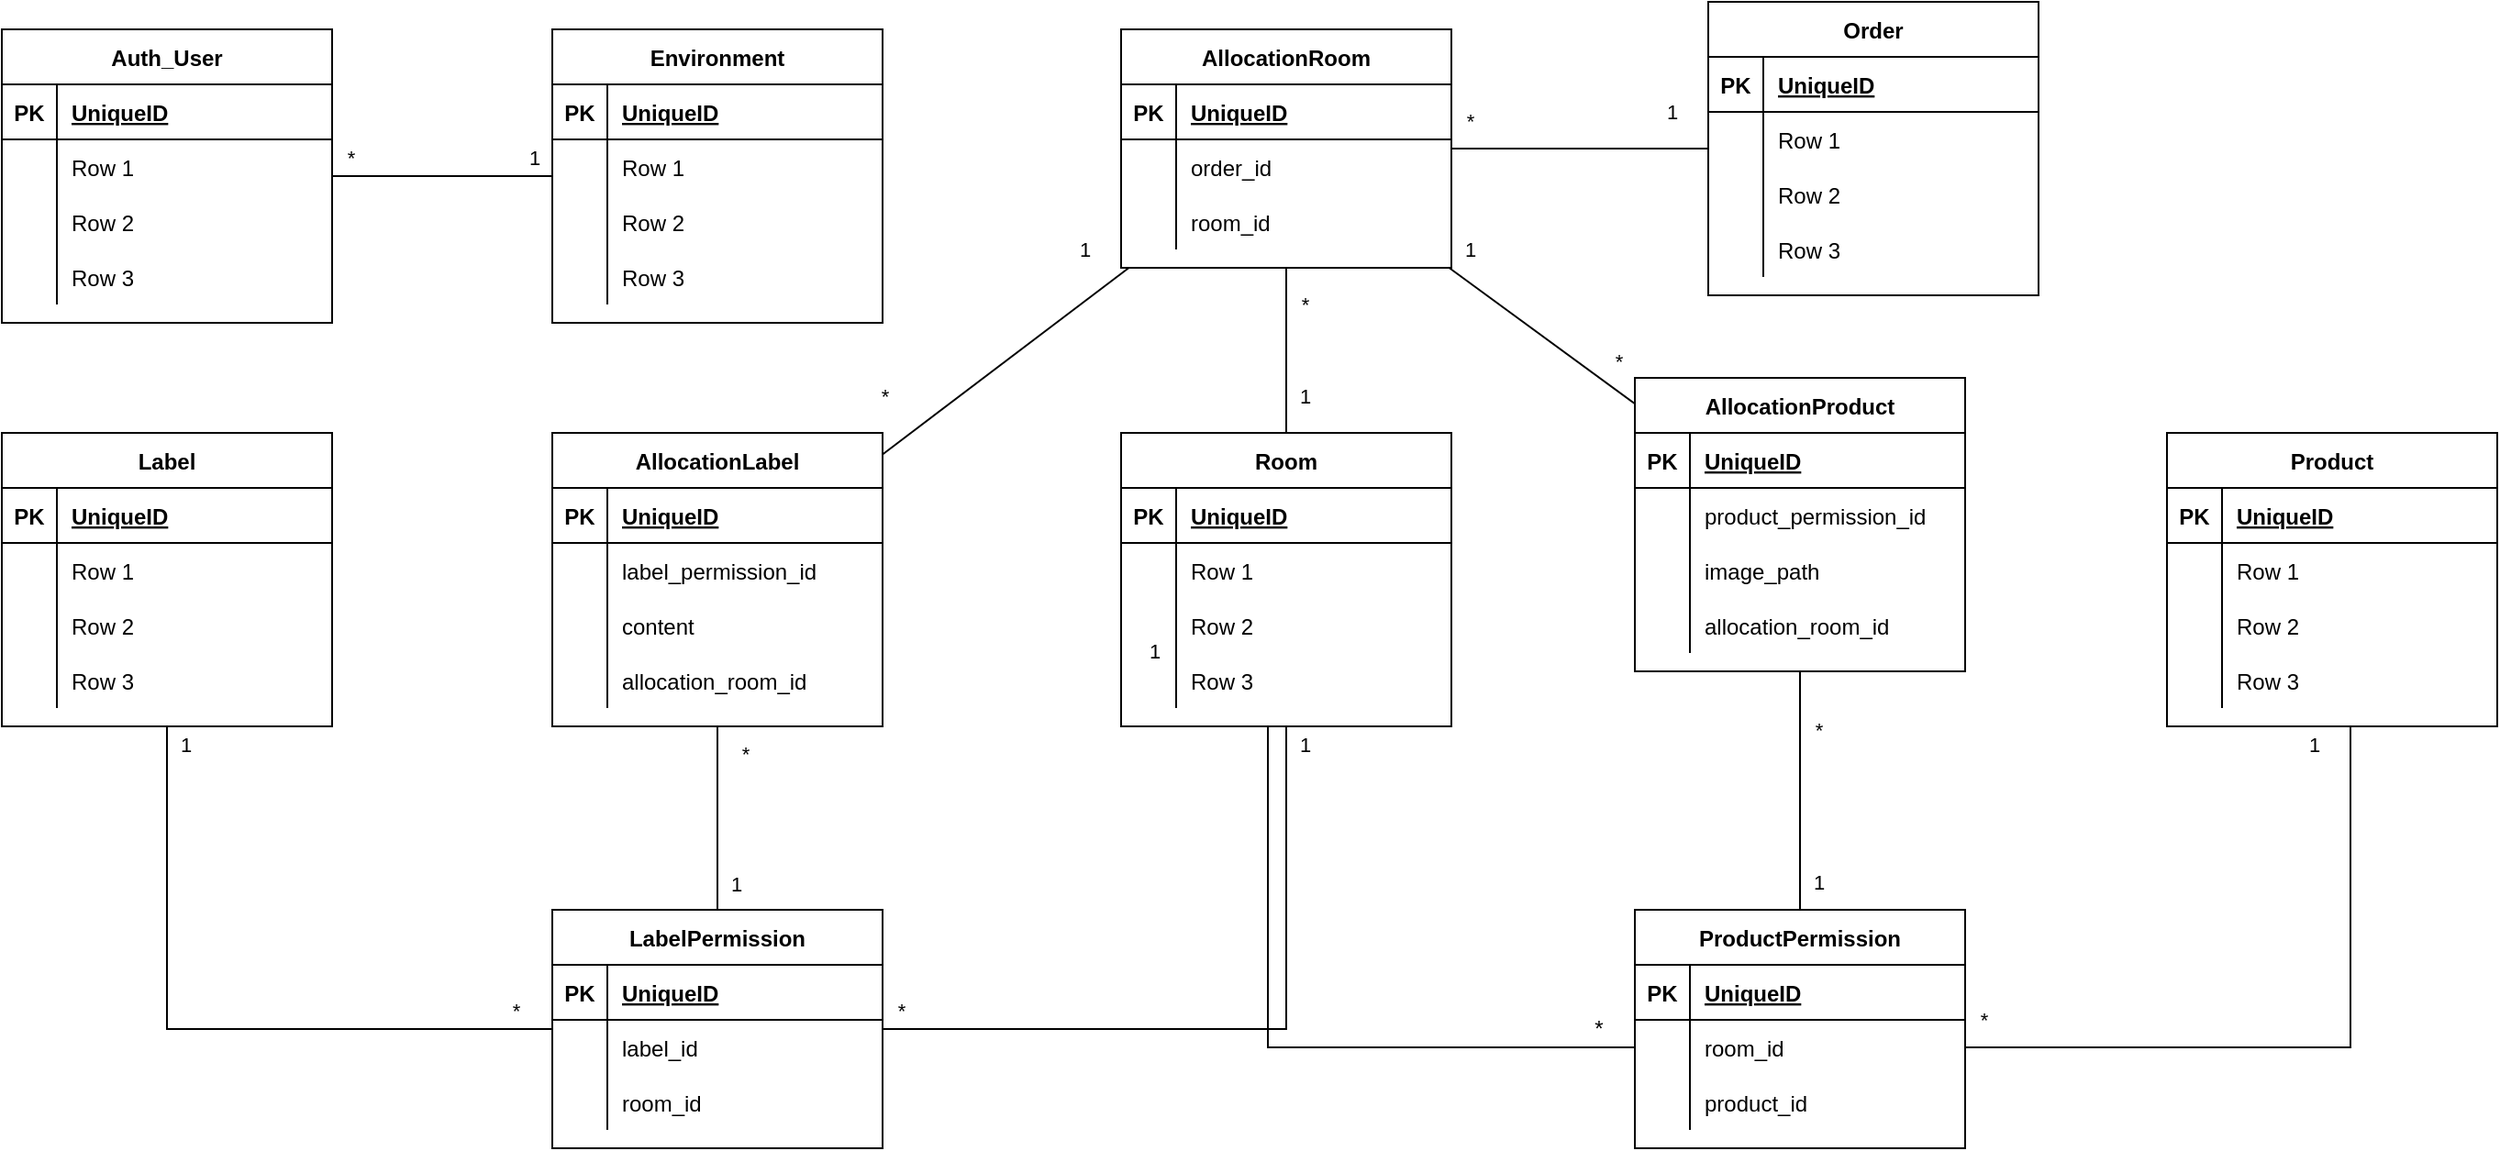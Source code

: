 <mxfile version="13.4.2" type="device"><diagram id="l2RPwy3i22QgoOBXQt3W" name="Page-1"><mxGraphModel dx="1692" dy="483" grid="1" gridSize="10" guides="1" tooltips="1" connect="1" arrows="1" fold="1" page="1" pageScale="1" pageWidth="827" pageHeight="1169" math="0" shadow="0"><root><mxCell id="0"/><mxCell id="1" parent="0"/><mxCell id="YTch0uwVTluTaRwnBVPB-27" value="Room" style="shape=table;startSize=30;container=1;collapsible=1;childLayout=tableLayout;fixedRows=1;rowLines=0;fontStyle=1;align=center;resizeLast=1;" parent="1" vertex="1"><mxGeometry x="60" y="240" width="180" height="160" as="geometry"/></mxCell><mxCell id="YTch0uwVTluTaRwnBVPB-28" value="" style="shape=partialRectangle;collapsible=0;dropTarget=0;pointerEvents=0;fillColor=none;top=0;left=0;bottom=1;right=0;points=[[0,0.5],[1,0.5]];portConstraint=eastwest;" parent="YTch0uwVTluTaRwnBVPB-27" vertex="1"><mxGeometry y="30" width="180" height="30" as="geometry"/></mxCell><mxCell id="YTch0uwVTluTaRwnBVPB-29" value="PK" style="shape=partialRectangle;connectable=0;fillColor=none;top=0;left=0;bottom=0;right=0;fontStyle=1;overflow=hidden;" parent="YTch0uwVTluTaRwnBVPB-28" vertex="1"><mxGeometry width="30" height="30" as="geometry"/></mxCell><mxCell id="YTch0uwVTluTaRwnBVPB-30" value="UniqueID" style="shape=partialRectangle;connectable=0;fillColor=none;top=0;left=0;bottom=0;right=0;align=left;spacingLeft=6;fontStyle=5;overflow=hidden;" parent="YTch0uwVTluTaRwnBVPB-28" vertex="1"><mxGeometry x="30" width="150" height="30" as="geometry"/></mxCell><mxCell id="YTch0uwVTluTaRwnBVPB-31" value="" style="shape=partialRectangle;collapsible=0;dropTarget=0;pointerEvents=0;fillColor=none;top=0;left=0;bottom=0;right=0;points=[[0,0.5],[1,0.5]];portConstraint=eastwest;" parent="YTch0uwVTluTaRwnBVPB-27" vertex="1"><mxGeometry y="60" width="180" height="30" as="geometry"/></mxCell><mxCell id="YTch0uwVTluTaRwnBVPB-32" value="" style="shape=partialRectangle;connectable=0;fillColor=none;top=0;left=0;bottom=0;right=0;editable=1;overflow=hidden;" parent="YTch0uwVTluTaRwnBVPB-31" vertex="1"><mxGeometry width="30" height="30" as="geometry"/></mxCell><mxCell id="YTch0uwVTluTaRwnBVPB-33" value="Row 1" style="shape=partialRectangle;connectable=0;fillColor=none;top=0;left=0;bottom=0;right=0;align=left;spacingLeft=6;overflow=hidden;" parent="YTch0uwVTluTaRwnBVPB-31" vertex="1"><mxGeometry x="30" width="150" height="30" as="geometry"/></mxCell><mxCell id="YTch0uwVTluTaRwnBVPB-34" value="" style="shape=partialRectangle;collapsible=0;dropTarget=0;pointerEvents=0;fillColor=none;top=0;left=0;bottom=0;right=0;points=[[0,0.5],[1,0.5]];portConstraint=eastwest;" parent="YTch0uwVTluTaRwnBVPB-27" vertex="1"><mxGeometry y="90" width="180" height="30" as="geometry"/></mxCell><mxCell id="YTch0uwVTluTaRwnBVPB-35" value="" style="shape=partialRectangle;connectable=0;fillColor=none;top=0;left=0;bottom=0;right=0;editable=1;overflow=hidden;" parent="YTch0uwVTluTaRwnBVPB-34" vertex="1"><mxGeometry width="30" height="30" as="geometry"/></mxCell><mxCell id="YTch0uwVTluTaRwnBVPB-36" value="Row 2" style="shape=partialRectangle;connectable=0;fillColor=none;top=0;left=0;bottom=0;right=0;align=left;spacingLeft=6;overflow=hidden;" parent="YTch0uwVTluTaRwnBVPB-34" vertex="1"><mxGeometry x="30" width="150" height="30" as="geometry"/></mxCell><mxCell id="YTch0uwVTluTaRwnBVPB-37" value="" style="shape=partialRectangle;collapsible=0;dropTarget=0;pointerEvents=0;fillColor=none;top=0;left=0;bottom=0;right=0;points=[[0,0.5],[1,0.5]];portConstraint=eastwest;" parent="YTch0uwVTluTaRwnBVPB-27" vertex="1"><mxGeometry y="120" width="180" height="30" as="geometry"/></mxCell><mxCell id="YTch0uwVTluTaRwnBVPB-38" value="" style="shape=partialRectangle;connectable=0;fillColor=none;top=0;left=0;bottom=0;right=0;editable=1;overflow=hidden;" parent="YTch0uwVTluTaRwnBVPB-37" vertex="1"><mxGeometry width="30" height="30" as="geometry"/></mxCell><mxCell id="YTch0uwVTluTaRwnBVPB-39" value="Row 3" style="shape=partialRectangle;connectable=0;fillColor=none;top=0;left=0;bottom=0;right=0;align=left;spacingLeft=6;overflow=hidden;" parent="YTch0uwVTluTaRwnBVPB-37" vertex="1"><mxGeometry x="30" width="150" height="30" as="geometry"/></mxCell><mxCell id="YTch0uwVTluTaRwnBVPB-14" value="Product" style="shape=table;startSize=30;container=1;collapsible=1;childLayout=tableLayout;fixedRows=1;rowLines=0;fontStyle=1;align=center;resizeLast=1;" parent="1" vertex="1"><mxGeometry x="630" y="240" width="180" height="160" as="geometry"/></mxCell><mxCell id="YTch0uwVTluTaRwnBVPB-15" value="" style="shape=partialRectangle;collapsible=0;dropTarget=0;pointerEvents=0;fillColor=none;top=0;left=0;bottom=1;right=0;points=[[0,0.5],[1,0.5]];portConstraint=eastwest;" parent="YTch0uwVTluTaRwnBVPB-14" vertex="1"><mxGeometry y="30" width="180" height="30" as="geometry"/></mxCell><mxCell id="YTch0uwVTluTaRwnBVPB-16" value="PK" style="shape=partialRectangle;connectable=0;fillColor=none;top=0;left=0;bottom=0;right=0;fontStyle=1;overflow=hidden;" parent="YTch0uwVTluTaRwnBVPB-15" vertex="1"><mxGeometry width="30" height="30" as="geometry"/></mxCell><mxCell id="YTch0uwVTluTaRwnBVPB-17" value="UniqueID" style="shape=partialRectangle;connectable=0;fillColor=none;top=0;left=0;bottom=0;right=0;align=left;spacingLeft=6;fontStyle=5;overflow=hidden;" parent="YTch0uwVTluTaRwnBVPB-15" vertex="1"><mxGeometry x="30" width="150" height="30" as="geometry"/></mxCell><mxCell id="YTch0uwVTluTaRwnBVPB-18" value="" style="shape=partialRectangle;collapsible=0;dropTarget=0;pointerEvents=0;fillColor=none;top=0;left=0;bottom=0;right=0;points=[[0,0.5],[1,0.5]];portConstraint=eastwest;" parent="YTch0uwVTluTaRwnBVPB-14" vertex="1"><mxGeometry y="60" width="180" height="30" as="geometry"/></mxCell><mxCell id="YTch0uwVTluTaRwnBVPB-19" value="" style="shape=partialRectangle;connectable=0;fillColor=none;top=0;left=0;bottom=0;right=0;editable=1;overflow=hidden;" parent="YTch0uwVTluTaRwnBVPB-18" vertex="1"><mxGeometry width="30" height="30" as="geometry"/></mxCell><mxCell id="YTch0uwVTluTaRwnBVPB-20" value="Row 1" style="shape=partialRectangle;connectable=0;fillColor=none;top=0;left=0;bottom=0;right=0;align=left;spacingLeft=6;overflow=hidden;" parent="YTch0uwVTluTaRwnBVPB-18" vertex="1"><mxGeometry x="30" width="150" height="30" as="geometry"/></mxCell><mxCell id="YTch0uwVTluTaRwnBVPB-21" value="" style="shape=partialRectangle;collapsible=0;dropTarget=0;pointerEvents=0;fillColor=none;top=0;left=0;bottom=0;right=0;points=[[0,0.5],[1,0.5]];portConstraint=eastwest;" parent="YTch0uwVTluTaRwnBVPB-14" vertex="1"><mxGeometry y="90" width="180" height="30" as="geometry"/></mxCell><mxCell id="YTch0uwVTluTaRwnBVPB-22" value="" style="shape=partialRectangle;connectable=0;fillColor=none;top=0;left=0;bottom=0;right=0;editable=1;overflow=hidden;" parent="YTch0uwVTluTaRwnBVPB-21" vertex="1"><mxGeometry width="30" height="30" as="geometry"/></mxCell><mxCell id="YTch0uwVTluTaRwnBVPB-23" value="Row 2" style="shape=partialRectangle;connectable=0;fillColor=none;top=0;left=0;bottom=0;right=0;align=left;spacingLeft=6;overflow=hidden;" parent="YTch0uwVTluTaRwnBVPB-21" vertex="1"><mxGeometry x="30" width="150" height="30" as="geometry"/></mxCell><mxCell id="YTch0uwVTluTaRwnBVPB-24" value="" style="shape=partialRectangle;collapsible=0;dropTarget=0;pointerEvents=0;fillColor=none;top=0;left=0;bottom=0;right=0;points=[[0,0.5],[1,0.5]];portConstraint=eastwest;" parent="YTch0uwVTluTaRwnBVPB-14" vertex="1"><mxGeometry y="120" width="180" height="30" as="geometry"/></mxCell><mxCell id="YTch0uwVTluTaRwnBVPB-25" value="" style="shape=partialRectangle;connectable=0;fillColor=none;top=0;left=0;bottom=0;right=0;editable=1;overflow=hidden;" parent="YTch0uwVTluTaRwnBVPB-24" vertex="1"><mxGeometry width="30" height="30" as="geometry"/></mxCell><mxCell id="YTch0uwVTluTaRwnBVPB-26" value="Row 3" style="shape=partialRectangle;connectable=0;fillColor=none;top=0;left=0;bottom=0;right=0;align=left;spacingLeft=6;overflow=hidden;" parent="YTch0uwVTluTaRwnBVPB-24" vertex="1"><mxGeometry x="30" width="150" height="30" as="geometry"/></mxCell><mxCell id="YTch0uwVTluTaRwnBVPB-89" value="" style="endArrow=none;html=1;rounded=0;exitX=0.5;exitY=1;exitDx=0;exitDy=0;entryX=0.5;entryY=0;entryDx=0;entryDy=0;" parent="1" source="YTch0uwVTluTaRwnBVPB-40" target="YTch0uwVTluTaRwnBVPB-67" edge="1"><mxGeometry relative="1" as="geometry"><mxPoint x="590" y="490" as="sourcePoint"/><mxPoint x="750" y="490" as="targetPoint"/></mxGeometry></mxCell><mxCell id="YTch0uwVTluTaRwnBVPB-91" value="*" style="edgeLabel;html=1;align=center;verticalAlign=middle;resizable=0;points=[];" parent="YTch0uwVTluTaRwnBVPB-89" vertex="1" connectable="0"><mxGeometry x="-0.261" y="-1" relative="1" as="geometry"><mxPoint x="11" y="-16" as="offset"/></mxGeometry></mxCell><mxCell id="qWP5gPvLWZleZdLfVp_S-31" value="1" style="edgeLabel;html=1;align=center;verticalAlign=middle;resizable=0;points=[];" parent="YTch0uwVTluTaRwnBVPB-89" vertex="1" connectable="0"><mxGeometry x="0.388" y="5" relative="1" as="geometry"><mxPoint x="5" y="25" as="offset"/></mxGeometry></mxCell><mxCell id="YTch0uwVTluTaRwnBVPB-67" value="ProductPermission" style="shape=table;startSize=30;container=1;collapsible=1;childLayout=tableLayout;fixedRows=1;rowLines=0;fontStyle=1;align=center;resizeLast=1;" parent="1" vertex="1"><mxGeometry x="340" y="500" width="180" height="130" as="geometry"/></mxCell><mxCell id="YTch0uwVTluTaRwnBVPB-68" value="" style="shape=partialRectangle;collapsible=0;dropTarget=0;pointerEvents=0;fillColor=none;top=0;left=0;bottom=1;right=0;points=[[0,0.5],[1,0.5]];portConstraint=eastwest;" parent="YTch0uwVTluTaRwnBVPB-67" vertex="1"><mxGeometry y="30" width="180" height="30" as="geometry"/></mxCell><mxCell id="YTch0uwVTluTaRwnBVPB-69" value="PK" style="shape=partialRectangle;connectable=0;fillColor=none;top=0;left=0;bottom=0;right=0;fontStyle=1;overflow=hidden;" parent="YTch0uwVTluTaRwnBVPB-68" vertex="1"><mxGeometry width="30" height="30" as="geometry"/></mxCell><mxCell id="YTch0uwVTluTaRwnBVPB-70" value="UniqueID" style="shape=partialRectangle;connectable=0;fillColor=none;top=0;left=0;bottom=0;right=0;align=left;spacingLeft=6;fontStyle=5;overflow=hidden;" parent="YTch0uwVTluTaRwnBVPB-68" vertex="1"><mxGeometry x="30" width="150" height="30" as="geometry"/></mxCell><mxCell id="YTch0uwVTluTaRwnBVPB-71" value="" style="shape=partialRectangle;collapsible=0;dropTarget=0;pointerEvents=0;fillColor=none;top=0;left=0;bottom=0;right=0;points=[[0,0.5],[1,0.5]];portConstraint=eastwest;" parent="YTch0uwVTluTaRwnBVPB-67" vertex="1"><mxGeometry y="60" width="180" height="30" as="geometry"/></mxCell><mxCell id="YTch0uwVTluTaRwnBVPB-72" value="" style="shape=partialRectangle;connectable=0;fillColor=none;top=0;left=0;bottom=0;right=0;editable=1;overflow=hidden;" parent="YTch0uwVTluTaRwnBVPB-71" vertex="1"><mxGeometry width="30" height="30" as="geometry"/></mxCell><mxCell id="YTch0uwVTluTaRwnBVPB-73" value="room_id" style="shape=partialRectangle;connectable=0;fillColor=none;top=0;left=0;bottom=0;right=0;align=left;spacingLeft=6;overflow=hidden;" parent="YTch0uwVTluTaRwnBVPB-71" vertex="1"><mxGeometry x="30" width="150" height="30" as="geometry"/></mxCell><mxCell id="YTch0uwVTluTaRwnBVPB-83" value="" style="shape=partialRectangle;collapsible=0;dropTarget=0;pointerEvents=0;fillColor=none;top=0;left=0;bottom=0;right=0;points=[[0,0.5],[1,0.5]];portConstraint=eastwest;" parent="YTch0uwVTluTaRwnBVPB-67" vertex="1"><mxGeometry y="90" width="180" height="30" as="geometry"/></mxCell><mxCell id="YTch0uwVTluTaRwnBVPB-84" value="" style="shape=partialRectangle;connectable=0;fillColor=none;top=0;left=0;bottom=0;right=0;editable=1;overflow=hidden;" parent="YTch0uwVTluTaRwnBVPB-83" vertex="1"><mxGeometry width="30" height="30" as="geometry"/></mxCell><mxCell id="YTch0uwVTluTaRwnBVPB-85" value="product_id" style="shape=partialRectangle;connectable=0;fillColor=none;top=0;left=0;bottom=0;right=0;align=left;spacingLeft=6;overflow=hidden;" parent="YTch0uwVTluTaRwnBVPB-83" vertex="1"><mxGeometry x="30" width="150" height="30" as="geometry"/></mxCell><mxCell id="YTch0uwVTluTaRwnBVPB-92" value="" style="endArrow=none;html=1;rounded=0;entryX=0;entryY=0.5;entryDx=0;entryDy=0;" parent="1" target="YTch0uwVTluTaRwnBVPB-71" edge="1"><mxGeometry relative="1" as="geometry"><mxPoint x="140" y="400" as="sourcePoint"/><mxPoint x="250" y="530" as="targetPoint"/><Array as="points"><mxPoint x="140" y="575"/></Array></mxGeometry></mxCell><mxCell id="YTch0uwVTluTaRwnBVPB-93" value="1" style="edgeLabel;html=1;align=center;verticalAlign=middle;resizable=0;points=[];" parent="YTch0uwVTluTaRwnBVPB-92" vertex="1" connectable="0"><mxGeometry x="-0.067" y="52" relative="1" as="geometry"><mxPoint x="-62" y="-164.29" as="offset"/></mxGeometry></mxCell><mxCell id="YTch0uwVTluTaRwnBVPB-94" value="*" style="text;html=1;align=center;verticalAlign=middle;resizable=0;points=[];autosize=1;" parent="1" vertex="1"><mxGeometry x="310" y="555" width="20" height="20" as="geometry"/></mxCell><mxCell id="YTch0uwVTluTaRwnBVPB-95" value="" style="endArrow=none;html=1;rounded=0;exitX=1;exitY=0.5;exitDx=0;exitDy=0;" parent="1" source="YTch0uwVTluTaRwnBVPB-71" edge="1"><mxGeometry relative="1" as="geometry"><mxPoint x="630" y="570" as="sourcePoint"/><mxPoint x="730" y="400" as="targetPoint"/><Array as="points"><mxPoint x="730" y="575"/></Array></mxGeometry></mxCell><mxCell id="YTch0uwVTluTaRwnBVPB-96" value="*" style="edgeLabel;html=1;align=center;verticalAlign=middle;resizable=0;points=[];" parent="YTch0uwVTluTaRwnBVPB-95" vertex="1" connectable="0"><mxGeometry x="-0.529" y="1" relative="1" as="geometry"><mxPoint x="-81" y="-14" as="offset"/></mxGeometry></mxCell><mxCell id="YTch0uwVTluTaRwnBVPB-97" value="1" style="edgeLabel;html=1;align=center;verticalAlign=middle;resizable=0;points=[];" parent="YTch0uwVTluTaRwnBVPB-95" vertex="1" connectable="0"><mxGeometry x="-0.81" y="2" relative="1" as="geometry"><mxPoint x="153" y="-163" as="offset"/></mxGeometry></mxCell><mxCell id="nvmMeD_KsQkDvU_aQxoj-27" value="LabelPermission" style="shape=table;startSize=30;container=1;collapsible=1;childLayout=tableLayout;fixedRows=1;rowLines=0;fontStyle=1;align=center;resizeLast=1;" parent="1" vertex="1"><mxGeometry x="-250" y="500" width="180" height="130" as="geometry"/></mxCell><mxCell id="nvmMeD_KsQkDvU_aQxoj-28" value="" style="shape=partialRectangle;collapsible=0;dropTarget=0;pointerEvents=0;fillColor=none;top=0;left=0;bottom=1;right=0;points=[[0,0.5],[1,0.5]];portConstraint=eastwest;" parent="nvmMeD_KsQkDvU_aQxoj-27" vertex="1"><mxGeometry y="30" width="180" height="30" as="geometry"/></mxCell><mxCell id="nvmMeD_KsQkDvU_aQxoj-29" value="PK" style="shape=partialRectangle;connectable=0;fillColor=none;top=0;left=0;bottom=0;right=0;fontStyle=1;overflow=hidden;" parent="nvmMeD_KsQkDvU_aQxoj-28" vertex="1"><mxGeometry width="30" height="30" as="geometry"/></mxCell><mxCell id="nvmMeD_KsQkDvU_aQxoj-30" value="UniqueID" style="shape=partialRectangle;connectable=0;fillColor=none;top=0;left=0;bottom=0;right=0;align=left;spacingLeft=6;fontStyle=5;overflow=hidden;" parent="nvmMeD_KsQkDvU_aQxoj-28" vertex="1"><mxGeometry x="30" width="150" height="30" as="geometry"/></mxCell><mxCell id="nvmMeD_KsQkDvU_aQxoj-31" value="" style="shape=partialRectangle;collapsible=0;dropTarget=0;pointerEvents=0;fillColor=none;top=0;left=0;bottom=0;right=0;points=[[0,0.5],[1,0.5]];portConstraint=eastwest;" parent="nvmMeD_KsQkDvU_aQxoj-27" vertex="1"><mxGeometry y="60" width="180" height="30" as="geometry"/></mxCell><mxCell id="nvmMeD_KsQkDvU_aQxoj-32" value="" style="shape=partialRectangle;connectable=0;fillColor=none;top=0;left=0;bottom=0;right=0;editable=1;overflow=hidden;" parent="nvmMeD_KsQkDvU_aQxoj-31" vertex="1"><mxGeometry width="30" height="30" as="geometry"/></mxCell><mxCell id="nvmMeD_KsQkDvU_aQxoj-33" value="label_id" style="shape=partialRectangle;connectable=0;fillColor=none;top=0;left=0;bottom=0;right=0;align=left;spacingLeft=6;overflow=hidden;" parent="nvmMeD_KsQkDvU_aQxoj-31" vertex="1"><mxGeometry x="30" width="150" height="30" as="geometry"/></mxCell><mxCell id="nvmMeD_KsQkDvU_aQxoj-34" value="" style="shape=partialRectangle;collapsible=0;dropTarget=0;pointerEvents=0;fillColor=none;top=0;left=0;bottom=0;right=0;points=[[0,0.5],[1,0.5]];portConstraint=eastwest;" parent="nvmMeD_KsQkDvU_aQxoj-27" vertex="1"><mxGeometry y="90" width="180" height="30" as="geometry"/></mxCell><mxCell id="nvmMeD_KsQkDvU_aQxoj-35" value="" style="shape=partialRectangle;connectable=0;fillColor=none;top=0;left=0;bottom=0;right=0;editable=1;overflow=hidden;" parent="nvmMeD_KsQkDvU_aQxoj-34" vertex="1"><mxGeometry width="30" height="30" as="geometry"/></mxCell><mxCell id="nvmMeD_KsQkDvU_aQxoj-36" value="room_id" style="shape=partialRectangle;connectable=0;fillColor=none;top=0;left=0;bottom=0;right=0;align=left;spacingLeft=6;overflow=hidden;" parent="nvmMeD_KsQkDvU_aQxoj-34" vertex="1"><mxGeometry x="30" width="150" height="30" as="geometry"/></mxCell><mxCell id="nvmMeD_KsQkDvU_aQxoj-46" value="" style="endArrow=none;html=1;rounded=0;" parent="1" source="nvmMeD_KsQkDvU_aQxoj-14" target="nvmMeD_KsQkDvU_aQxoj-27" edge="1"><mxGeometry relative="1" as="geometry"><mxPoint x="-150" y="430" as="sourcePoint"/><mxPoint x="10" y="430" as="targetPoint"/></mxGeometry></mxCell><mxCell id="nvmMeD_KsQkDvU_aQxoj-47" value="*" style="edgeLabel;html=1;align=center;verticalAlign=middle;resizable=0;points=[];" parent="nvmMeD_KsQkDvU_aQxoj-46" vertex="1" connectable="0"><mxGeometry x="-0.204" y="3" relative="1" as="geometry"><mxPoint x="12" y="-25" as="offset"/></mxGeometry></mxCell><mxCell id="nvmMeD_KsQkDvU_aQxoj-48" value="1" style="edgeLabel;html=1;align=center;verticalAlign=middle;resizable=0;points=[];" parent="nvmMeD_KsQkDvU_aQxoj-46" vertex="1" connectable="0"><mxGeometry x="0.716" y="1" relative="1" as="geometry"><mxPoint x="9" as="offset"/></mxGeometry></mxCell><mxCell id="nvmMeD_KsQkDvU_aQxoj-1" value="Label" style="shape=table;startSize=30;container=1;collapsible=1;childLayout=tableLayout;fixedRows=1;rowLines=0;fontStyle=1;align=center;resizeLast=1;" parent="1" vertex="1"><mxGeometry x="-550" y="240" width="180" height="160" as="geometry"/></mxCell><mxCell id="nvmMeD_KsQkDvU_aQxoj-2" value="" style="shape=partialRectangle;collapsible=0;dropTarget=0;pointerEvents=0;fillColor=none;top=0;left=0;bottom=1;right=0;points=[[0,0.5],[1,0.5]];portConstraint=eastwest;" parent="nvmMeD_KsQkDvU_aQxoj-1" vertex="1"><mxGeometry y="30" width="180" height="30" as="geometry"/></mxCell><mxCell id="nvmMeD_KsQkDvU_aQxoj-3" value="PK" style="shape=partialRectangle;connectable=0;fillColor=none;top=0;left=0;bottom=0;right=0;fontStyle=1;overflow=hidden;" parent="nvmMeD_KsQkDvU_aQxoj-2" vertex="1"><mxGeometry width="30" height="30" as="geometry"/></mxCell><mxCell id="nvmMeD_KsQkDvU_aQxoj-4" value="UniqueID" style="shape=partialRectangle;connectable=0;fillColor=none;top=0;left=0;bottom=0;right=0;align=left;spacingLeft=6;fontStyle=5;overflow=hidden;" parent="nvmMeD_KsQkDvU_aQxoj-2" vertex="1"><mxGeometry x="30" width="150" height="30" as="geometry"/></mxCell><mxCell id="nvmMeD_KsQkDvU_aQxoj-5" value="" style="shape=partialRectangle;collapsible=0;dropTarget=0;pointerEvents=0;fillColor=none;top=0;left=0;bottom=0;right=0;points=[[0,0.5],[1,0.5]];portConstraint=eastwest;" parent="nvmMeD_KsQkDvU_aQxoj-1" vertex="1"><mxGeometry y="60" width="180" height="30" as="geometry"/></mxCell><mxCell id="nvmMeD_KsQkDvU_aQxoj-6" value="" style="shape=partialRectangle;connectable=0;fillColor=none;top=0;left=0;bottom=0;right=0;editable=1;overflow=hidden;" parent="nvmMeD_KsQkDvU_aQxoj-5" vertex="1"><mxGeometry width="30" height="30" as="geometry"/></mxCell><mxCell id="nvmMeD_KsQkDvU_aQxoj-7" value="Row 1" style="shape=partialRectangle;connectable=0;fillColor=none;top=0;left=0;bottom=0;right=0;align=left;spacingLeft=6;overflow=hidden;" parent="nvmMeD_KsQkDvU_aQxoj-5" vertex="1"><mxGeometry x="30" width="150" height="30" as="geometry"/></mxCell><mxCell id="nvmMeD_KsQkDvU_aQxoj-8" value="" style="shape=partialRectangle;collapsible=0;dropTarget=0;pointerEvents=0;fillColor=none;top=0;left=0;bottom=0;right=0;points=[[0,0.5],[1,0.5]];portConstraint=eastwest;" parent="nvmMeD_KsQkDvU_aQxoj-1" vertex="1"><mxGeometry y="90" width="180" height="30" as="geometry"/></mxCell><mxCell id="nvmMeD_KsQkDvU_aQxoj-9" value="" style="shape=partialRectangle;connectable=0;fillColor=none;top=0;left=0;bottom=0;right=0;editable=1;overflow=hidden;" parent="nvmMeD_KsQkDvU_aQxoj-8" vertex="1"><mxGeometry width="30" height="30" as="geometry"/></mxCell><mxCell id="nvmMeD_KsQkDvU_aQxoj-10" value="Row 2" style="shape=partialRectangle;connectable=0;fillColor=none;top=0;left=0;bottom=0;right=0;align=left;spacingLeft=6;overflow=hidden;" parent="nvmMeD_KsQkDvU_aQxoj-8" vertex="1"><mxGeometry x="30" width="150" height="30" as="geometry"/></mxCell><mxCell id="nvmMeD_KsQkDvU_aQxoj-49" value="" style="shape=partialRectangle;collapsible=0;dropTarget=0;pointerEvents=0;fillColor=none;top=0;left=0;bottom=0;right=0;points=[[0,0.5],[1,0.5]];portConstraint=eastwest;" parent="nvmMeD_KsQkDvU_aQxoj-1" vertex="1"><mxGeometry y="120" width="180" height="30" as="geometry"/></mxCell><mxCell id="nvmMeD_KsQkDvU_aQxoj-50" value="" style="shape=partialRectangle;connectable=0;fillColor=none;top=0;left=0;bottom=0;right=0;editable=1;overflow=hidden;" parent="nvmMeD_KsQkDvU_aQxoj-49" vertex="1"><mxGeometry width="30" height="30" as="geometry"/></mxCell><mxCell id="nvmMeD_KsQkDvU_aQxoj-51" value="Row 3" style="shape=partialRectangle;connectable=0;fillColor=none;top=0;left=0;bottom=0;right=0;align=left;spacingLeft=6;overflow=hidden;" parent="nvmMeD_KsQkDvU_aQxoj-49" vertex="1"><mxGeometry x="30" width="150" height="30" as="geometry"/></mxCell><mxCell id="nvmMeD_KsQkDvU_aQxoj-53" value="" style="endArrow=none;html=1;rounded=0;" parent="1" source="nvmMeD_KsQkDvU_aQxoj-1" target="nvmMeD_KsQkDvU_aQxoj-27" edge="1"><mxGeometry relative="1" as="geometry"><mxPoint x="-360" y="700" as="sourcePoint"/><mxPoint x="-200" y="700" as="targetPoint"/><Array as="points"><mxPoint x="-460" y="565"/></Array></mxGeometry></mxCell><mxCell id="qWP5gPvLWZleZdLfVp_S-3" value="*" style="edgeLabel;html=1;align=center;verticalAlign=middle;resizable=0;points=[];" parent="nvmMeD_KsQkDvU_aQxoj-53" vertex="1" connectable="0"><mxGeometry x="0.647" relative="1" as="geometry"><mxPoint x="46" y="-10" as="offset"/></mxGeometry></mxCell><mxCell id="qWP5gPvLWZleZdLfVp_S-4" value="1" style="edgeLabel;html=1;align=center;verticalAlign=middle;resizable=0;points=[];" parent="nvmMeD_KsQkDvU_aQxoj-53" vertex="1" connectable="0"><mxGeometry x="0.594" relative="1" as="geometry"><mxPoint x="-124" y="-155" as="offset"/></mxGeometry></mxCell><mxCell id="nvmMeD_KsQkDvU_aQxoj-55" value="" style="endArrow=none;html=1;rounded=0;" parent="1" source="YTch0uwVTluTaRwnBVPB-27" target="nvmMeD_KsQkDvU_aQxoj-27" edge="1"><mxGeometry relative="1" as="geometry"><mxPoint x="30" y="570" as="sourcePoint"/><mxPoint x="190" y="570" as="targetPoint"/><Array as="points"><mxPoint x="150" y="565"/></Array></mxGeometry></mxCell><mxCell id="qWP5gPvLWZleZdLfVp_S-1" value="*" style="edgeLabel;html=1;align=center;verticalAlign=middle;resizable=0;points=[];" parent="nvmMeD_KsQkDvU_aQxoj-55" vertex="1" connectable="0"><mxGeometry x="0.762" y="-2" relative="1" as="geometry"><mxPoint x="-36" y="-8" as="offset"/></mxGeometry></mxCell><mxCell id="qWP5gPvLWZleZdLfVp_S-2" value="1" style="edgeLabel;html=1;align=center;verticalAlign=middle;resizable=0;points=[];" parent="nvmMeD_KsQkDvU_aQxoj-55" vertex="1" connectable="0"><mxGeometry x="0.352" relative="1" as="geometry"><mxPoint x="105" y="-155" as="offset"/></mxGeometry></mxCell><mxCell id="qWP5gPvLWZleZdLfVp_S-11" value="AllocationRoom" style="shape=table;startSize=30;container=1;collapsible=1;childLayout=tableLayout;fixedRows=1;rowLines=0;fontStyle=1;align=center;resizeLast=1;" parent="1" vertex="1"><mxGeometry x="60" y="20" width="180" height="130" as="geometry"/></mxCell><mxCell id="qWP5gPvLWZleZdLfVp_S-12" value="" style="shape=partialRectangle;collapsible=0;dropTarget=0;pointerEvents=0;fillColor=none;top=0;left=0;bottom=1;right=0;points=[[0,0.5],[1,0.5]];portConstraint=eastwest;" parent="qWP5gPvLWZleZdLfVp_S-11" vertex="1"><mxGeometry y="30" width="180" height="30" as="geometry"/></mxCell><mxCell id="qWP5gPvLWZleZdLfVp_S-13" value="PK" style="shape=partialRectangle;connectable=0;fillColor=none;top=0;left=0;bottom=0;right=0;fontStyle=1;overflow=hidden;" parent="qWP5gPvLWZleZdLfVp_S-12" vertex="1"><mxGeometry width="30" height="30" as="geometry"/></mxCell><mxCell id="qWP5gPvLWZleZdLfVp_S-14" value="UniqueID" style="shape=partialRectangle;connectable=0;fillColor=none;top=0;left=0;bottom=0;right=0;align=left;spacingLeft=6;fontStyle=5;overflow=hidden;" parent="qWP5gPvLWZleZdLfVp_S-12" vertex="1"><mxGeometry x="30" width="150" height="30" as="geometry"/></mxCell><mxCell id="qWP5gPvLWZleZdLfVp_S-15" value="" style="shape=partialRectangle;collapsible=0;dropTarget=0;pointerEvents=0;fillColor=none;top=0;left=0;bottom=0;right=0;points=[[0,0.5],[1,0.5]];portConstraint=eastwest;" parent="qWP5gPvLWZleZdLfVp_S-11" vertex="1"><mxGeometry y="60" width="180" height="30" as="geometry"/></mxCell><mxCell id="qWP5gPvLWZleZdLfVp_S-16" value="" style="shape=partialRectangle;connectable=0;fillColor=none;top=0;left=0;bottom=0;right=0;editable=1;overflow=hidden;" parent="qWP5gPvLWZleZdLfVp_S-15" vertex="1"><mxGeometry width="30" height="30" as="geometry"/></mxCell><mxCell id="qWP5gPvLWZleZdLfVp_S-17" value="order_id" style="shape=partialRectangle;connectable=0;fillColor=none;top=0;left=0;bottom=0;right=0;align=left;spacingLeft=6;overflow=hidden;" parent="qWP5gPvLWZleZdLfVp_S-15" vertex="1"><mxGeometry x="30" width="150" height="30" as="geometry"/></mxCell><mxCell id="qWP5gPvLWZleZdLfVp_S-18" value="" style="shape=partialRectangle;collapsible=0;dropTarget=0;pointerEvents=0;fillColor=none;top=0;left=0;bottom=0;right=0;points=[[0,0.5],[1,0.5]];portConstraint=eastwest;" parent="qWP5gPvLWZleZdLfVp_S-11" vertex="1"><mxGeometry y="90" width="180" height="30" as="geometry"/></mxCell><mxCell id="qWP5gPvLWZleZdLfVp_S-19" value="" style="shape=partialRectangle;connectable=0;fillColor=none;top=0;left=0;bottom=0;right=0;editable=1;overflow=hidden;" parent="qWP5gPvLWZleZdLfVp_S-18" vertex="1"><mxGeometry width="30" height="30" as="geometry"/></mxCell><mxCell id="qWP5gPvLWZleZdLfVp_S-20" value="room_id" style="shape=partialRectangle;connectable=0;fillColor=none;top=0;left=0;bottom=0;right=0;align=left;spacingLeft=6;overflow=hidden;" parent="qWP5gPvLWZleZdLfVp_S-18" vertex="1"><mxGeometry x="30" width="150" height="30" as="geometry"/></mxCell><mxCell id="qWP5gPvLWZleZdLfVp_S-24" value="" style="endArrow=none;html=1;rounded=0;" parent="1" source="qWP5gPvLWZleZdLfVp_S-11" target="YTch0uwVTluTaRwnBVPB-1" edge="1"><mxGeometry relative="1" as="geometry"><mxPoint x="240" y="220" as="sourcePoint"/><mxPoint x="400" y="220" as="targetPoint"/></mxGeometry></mxCell><mxCell id="qWP5gPvLWZleZdLfVp_S-26" value="1" style="edgeLabel;html=1;align=center;verticalAlign=middle;resizable=0;points=[];" parent="qWP5gPvLWZleZdLfVp_S-24" vertex="1" connectable="0"><mxGeometry x="-0.249" y="4" relative="1" as="geometry"><mxPoint x="67" y="-16" as="offset"/></mxGeometry></mxCell><mxCell id="qWP5gPvLWZleZdLfVp_S-27" value="*" style="edgeLabel;html=1;align=center;verticalAlign=middle;resizable=0;points=[];" parent="qWP5gPvLWZleZdLfVp_S-24" vertex="1" connectable="0"><mxGeometry x="0.237" y="-4" relative="1" as="geometry"><mxPoint x="-77" y="-19" as="offset"/></mxGeometry></mxCell><mxCell id="qWP5gPvLWZleZdLfVp_S-25" value="" style="endArrow=none;html=1;rounded=0;" parent="1" source="qWP5gPvLWZleZdLfVp_S-11" target="YTch0uwVTluTaRwnBVPB-27" edge="1"><mxGeometry relative="1" as="geometry"><mxPoint x="230" y="450" as="sourcePoint"/><mxPoint x="390" y="450" as="targetPoint"/></mxGeometry></mxCell><mxCell id="qWP5gPvLWZleZdLfVp_S-28" value="1" style="edgeLabel;html=1;align=center;verticalAlign=middle;resizable=0;points=[];" parent="qWP5gPvLWZleZdLfVp_S-25" vertex="1" connectable="0"><mxGeometry x="0.502" y="-1" relative="1" as="geometry"><mxPoint x="11" y="2" as="offset"/></mxGeometry></mxCell><mxCell id="qWP5gPvLWZleZdLfVp_S-29" value="*" style="edgeLabel;html=1;align=center;verticalAlign=middle;resizable=0;points=[];" parent="qWP5gPvLWZleZdLfVp_S-25" vertex="1" connectable="0"><mxGeometry x="-0.387" relative="1" as="geometry"><mxPoint x="10" y="-8" as="offset"/></mxGeometry></mxCell><mxCell id="YTch0uwVTluTaRwnBVPB-1" value="Order" style="shape=table;startSize=30;container=1;collapsible=1;childLayout=tableLayout;fixedRows=1;rowLines=0;fontStyle=1;align=center;resizeLast=1;" parent="1" vertex="1"><mxGeometry x="380" y="5" width="180" height="160" as="geometry"/></mxCell><mxCell id="YTch0uwVTluTaRwnBVPB-2" value="" style="shape=partialRectangle;collapsible=0;dropTarget=0;pointerEvents=0;fillColor=none;top=0;left=0;bottom=1;right=0;points=[[0,0.5],[1,0.5]];portConstraint=eastwest;" parent="YTch0uwVTluTaRwnBVPB-1" vertex="1"><mxGeometry y="30" width="180" height="30" as="geometry"/></mxCell><mxCell id="YTch0uwVTluTaRwnBVPB-3" value="PK" style="shape=partialRectangle;connectable=0;fillColor=none;top=0;left=0;bottom=0;right=0;fontStyle=1;overflow=hidden;" parent="YTch0uwVTluTaRwnBVPB-2" vertex="1"><mxGeometry width="30" height="30" as="geometry"/></mxCell><mxCell id="YTch0uwVTluTaRwnBVPB-4" value="UniqueID" style="shape=partialRectangle;connectable=0;fillColor=none;top=0;left=0;bottom=0;right=0;align=left;spacingLeft=6;fontStyle=5;overflow=hidden;" parent="YTch0uwVTluTaRwnBVPB-2" vertex="1"><mxGeometry x="30" width="150" height="30" as="geometry"/></mxCell><mxCell id="YTch0uwVTluTaRwnBVPB-5" value="" style="shape=partialRectangle;collapsible=0;dropTarget=0;pointerEvents=0;fillColor=none;top=0;left=0;bottom=0;right=0;points=[[0,0.5],[1,0.5]];portConstraint=eastwest;" parent="YTch0uwVTluTaRwnBVPB-1" vertex="1"><mxGeometry y="60" width="180" height="30" as="geometry"/></mxCell><mxCell id="YTch0uwVTluTaRwnBVPB-6" value="" style="shape=partialRectangle;connectable=0;fillColor=none;top=0;left=0;bottom=0;right=0;editable=1;overflow=hidden;" parent="YTch0uwVTluTaRwnBVPB-5" vertex="1"><mxGeometry width="30" height="30" as="geometry"/></mxCell><mxCell id="YTch0uwVTluTaRwnBVPB-7" value="Row 1" style="shape=partialRectangle;connectable=0;fillColor=none;top=0;left=0;bottom=0;right=0;align=left;spacingLeft=6;overflow=hidden;" parent="YTch0uwVTluTaRwnBVPB-5" vertex="1"><mxGeometry x="30" width="150" height="30" as="geometry"/></mxCell><mxCell id="YTch0uwVTluTaRwnBVPB-8" value="" style="shape=partialRectangle;collapsible=0;dropTarget=0;pointerEvents=0;fillColor=none;top=0;left=0;bottom=0;right=0;points=[[0,0.5],[1,0.5]];portConstraint=eastwest;" parent="YTch0uwVTluTaRwnBVPB-1" vertex="1"><mxGeometry y="90" width="180" height="30" as="geometry"/></mxCell><mxCell id="YTch0uwVTluTaRwnBVPB-9" value="" style="shape=partialRectangle;connectable=0;fillColor=none;top=0;left=0;bottom=0;right=0;editable=1;overflow=hidden;" parent="YTch0uwVTluTaRwnBVPB-8" vertex="1"><mxGeometry width="30" height="30" as="geometry"/></mxCell><mxCell id="YTch0uwVTluTaRwnBVPB-10" value="Row 2" style="shape=partialRectangle;connectable=0;fillColor=none;top=0;left=0;bottom=0;right=0;align=left;spacingLeft=6;overflow=hidden;" parent="YTch0uwVTluTaRwnBVPB-8" vertex="1"><mxGeometry x="30" width="150" height="30" as="geometry"/></mxCell><mxCell id="YTch0uwVTluTaRwnBVPB-11" value="" style="shape=partialRectangle;collapsible=0;dropTarget=0;pointerEvents=0;fillColor=none;top=0;left=0;bottom=0;right=0;points=[[0,0.5],[1,0.5]];portConstraint=eastwest;" parent="YTch0uwVTluTaRwnBVPB-1" vertex="1"><mxGeometry y="120" width="180" height="30" as="geometry"/></mxCell><mxCell id="YTch0uwVTluTaRwnBVPB-12" value="" style="shape=partialRectangle;connectable=0;fillColor=none;top=0;left=0;bottom=0;right=0;editable=1;overflow=hidden;" parent="YTch0uwVTluTaRwnBVPB-11" vertex="1"><mxGeometry width="30" height="30" as="geometry"/></mxCell><mxCell id="YTch0uwVTluTaRwnBVPB-13" value="Row 3" style="shape=partialRectangle;connectable=0;fillColor=none;top=0;left=0;bottom=0;right=0;align=left;spacingLeft=6;overflow=hidden;" parent="YTch0uwVTluTaRwnBVPB-11" vertex="1"><mxGeometry x="30" width="150" height="30" as="geometry"/></mxCell><mxCell id="YTch0uwVTluTaRwnBVPB-40" value="AllocationProduct" style="shape=table;startSize=30;container=1;collapsible=1;childLayout=tableLayout;fixedRows=1;rowLines=0;fontStyle=1;align=center;resizeLast=1;" parent="1" vertex="1"><mxGeometry x="340" y="210" width="180" height="160" as="geometry"/></mxCell><mxCell id="YTch0uwVTluTaRwnBVPB-41" value="" style="shape=partialRectangle;collapsible=0;dropTarget=0;pointerEvents=0;fillColor=none;top=0;left=0;bottom=1;right=0;points=[[0,0.5],[1,0.5]];portConstraint=eastwest;" parent="YTch0uwVTluTaRwnBVPB-40" vertex="1"><mxGeometry y="30" width="180" height="30" as="geometry"/></mxCell><mxCell id="YTch0uwVTluTaRwnBVPB-42" value="PK" style="shape=partialRectangle;connectable=0;fillColor=none;top=0;left=0;bottom=0;right=0;fontStyle=1;overflow=hidden;" parent="YTch0uwVTluTaRwnBVPB-41" vertex="1"><mxGeometry width="30" height="30" as="geometry"/></mxCell><mxCell id="YTch0uwVTluTaRwnBVPB-43" value="UniqueID" style="shape=partialRectangle;connectable=0;fillColor=none;top=0;left=0;bottom=0;right=0;align=left;spacingLeft=6;fontStyle=5;overflow=hidden;" parent="YTch0uwVTluTaRwnBVPB-41" vertex="1"><mxGeometry x="30" width="150" height="30" as="geometry"/></mxCell><mxCell id="YTch0uwVTluTaRwnBVPB-86" value="" style="shape=partialRectangle;collapsible=0;dropTarget=0;pointerEvents=0;fillColor=none;top=0;left=0;bottom=0;right=0;points=[[0,0.5],[1,0.5]];portConstraint=eastwest;" parent="YTch0uwVTluTaRwnBVPB-40" vertex="1"><mxGeometry y="60" width="180" height="30" as="geometry"/></mxCell><mxCell id="YTch0uwVTluTaRwnBVPB-87" value="" style="shape=partialRectangle;connectable=0;fillColor=none;top=0;left=0;bottom=0;right=0;editable=1;overflow=hidden;" parent="YTch0uwVTluTaRwnBVPB-86" vertex="1"><mxGeometry width="30" height="30" as="geometry"/></mxCell><mxCell id="YTch0uwVTluTaRwnBVPB-88" value="product_permission_id" style="shape=partialRectangle;connectable=0;fillColor=none;top=0;left=0;bottom=0;right=0;align=left;spacingLeft=6;overflow=hidden;" parent="YTch0uwVTluTaRwnBVPB-86" vertex="1"><mxGeometry x="30" width="150" height="30" as="geometry"/></mxCell><mxCell id="qWP5gPvLWZleZdLfVp_S-8" value="" style="shape=partialRectangle;collapsible=0;dropTarget=0;pointerEvents=0;fillColor=none;top=0;left=0;bottom=0;right=0;points=[[0,0.5],[1,0.5]];portConstraint=eastwest;" parent="YTch0uwVTluTaRwnBVPB-40" vertex="1"><mxGeometry y="90" width="180" height="30" as="geometry"/></mxCell><mxCell id="qWP5gPvLWZleZdLfVp_S-9" value="" style="shape=partialRectangle;connectable=0;fillColor=none;top=0;left=0;bottom=0;right=0;editable=1;overflow=hidden;" parent="qWP5gPvLWZleZdLfVp_S-8" vertex="1"><mxGeometry width="30" height="30" as="geometry"/></mxCell><mxCell id="qWP5gPvLWZleZdLfVp_S-10" value="image_path" style="shape=partialRectangle;connectable=0;fillColor=none;top=0;left=0;bottom=0;right=0;align=left;spacingLeft=6;overflow=hidden;" parent="qWP5gPvLWZleZdLfVp_S-8" vertex="1"><mxGeometry x="30" width="150" height="30" as="geometry"/></mxCell><mxCell id="qWP5gPvLWZleZdLfVp_S-32" value="" style="shape=partialRectangle;collapsible=0;dropTarget=0;pointerEvents=0;fillColor=none;top=0;left=0;bottom=0;right=0;points=[[0,0.5],[1,0.5]];portConstraint=eastwest;" parent="YTch0uwVTluTaRwnBVPB-40" vertex="1"><mxGeometry y="120" width="180" height="30" as="geometry"/></mxCell><mxCell id="qWP5gPvLWZleZdLfVp_S-33" value="" style="shape=partialRectangle;connectable=0;fillColor=none;top=0;left=0;bottom=0;right=0;editable=1;overflow=hidden;" parent="qWP5gPvLWZleZdLfVp_S-32" vertex="1"><mxGeometry width="30" height="30" as="geometry"/></mxCell><mxCell id="qWP5gPvLWZleZdLfVp_S-34" value="allocation_room_id" style="shape=partialRectangle;connectable=0;fillColor=none;top=0;left=0;bottom=0;right=0;align=left;spacingLeft=6;overflow=hidden;" parent="qWP5gPvLWZleZdLfVp_S-32" vertex="1"><mxGeometry x="30" width="150" height="30" as="geometry"/></mxCell><mxCell id="qWP5gPvLWZleZdLfVp_S-35" value="" style="endArrow=none;html=1;rounded=0;" parent="1" source="qWP5gPvLWZleZdLfVp_S-11" target="YTch0uwVTluTaRwnBVPB-40" edge="1"><mxGeometry relative="1" as="geometry"><mxPoint x="310" y="450" as="sourcePoint"/><mxPoint x="470" y="450" as="targetPoint"/></mxGeometry></mxCell><mxCell id="qWP5gPvLWZleZdLfVp_S-36" value="1" style="edgeLabel;html=1;align=center;verticalAlign=middle;resizable=0;points=[];" parent="qWP5gPvLWZleZdLfVp_S-35" vertex="1" connectable="0"><mxGeometry x="-0.427" y="4" relative="1" as="geometry"><mxPoint x="-20.57" y="-28.32" as="offset"/></mxGeometry></mxCell><mxCell id="qWP5gPvLWZleZdLfVp_S-37" value="*" style="edgeLabel;html=1;align=center;verticalAlign=middle;resizable=0;points=[];" parent="qWP5gPvLWZleZdLfVp_S-35" vertex="1" connectable="0"><mxGeometry x="0.228" y="-3" relative="1" as="geometry"><mxPoint x="31.29" y="2.41" as="offset"/></mxGeometry></mxCell><mxCell id="nvmMeD_KsQkDvU_aQxoj-14" value="AllocationLabel" style="shape=table;startSize=30;container=1;collapsible=1;childLayout=tableLayout;fixedRows=1;rowLines=0;fontStyle=1;align=center;resizeLast=1;" parent="1" vertex="1"><mxGeometry x="-250" y="240" width="180" height="160" as="geometry"/></mxCell><mxCell id="nvmMeD_KsQkDvU_aQxoj-15" value="" style="shape=partialRectangle;collapsible=0;dropTarget=0;pointerEvents=0;fillColor=none;top=0;left=0;bottom=1;right=0;points=[[0,0.5],[1,0.5]];portConstraint=eastwest;" parent="nvmMeD_KsQkDvU_aQxoj-14" vertex="1"><mxGeometry y="30" width="180" height="30" as="geometry"/></mxCell><mxCell id="nvmMeD_KsQkDvU_aQxoj-16" value="PK" style="shape=partialRectangle;connectable=0;fillColor=none;top=0;left=0;bottom=0;right=0;fontStyle=1;overflow=hidden;" parent="nvmMeD_KsQkDvU_aQxoj-15" vertex="1"><mxGeometry width="30" height="30" as="geometry"/></mxCell><mxCell id="nvmMeD_KsQkDvU_aQxoj-17" value="UniqueID" style="shape=partialRectangle;connectable=0;fillColor=none;top=0;left=0;bottom=0;right=0;align=left;spacingLeft=6;fontStyle=5;overflow=hidden;" parent="nvmMeD_KsQkDvU_aQxoj-15" vertex="1"><mxGeometry x="30" width="150" height="30" as="geometry"/></mxCell><mxCell id="nvmMeD_KsQkDvU_aQxoj-24" value="" style="shape=partialRectangle;collapsible=0;dropTarget=0;pointerEvents=0;fillColor=none;top=0;left=0;bottom=0;right=0;points=[[0,0.5],[1,0.5]];portConstraint=eastwest;" parent="nvmMeD_KsQkDvU_aQxoj-14" vertex="1"><mxGeometry y="60" width="180" height="30" as="geometry"/></mxCell><mxCell id="nvmMeD_KsQkDvU_aQxoj-25" value="" style="shape=partialRectangle;connectable=0;fillColor=none;top=0;left=0;bottom=0;right=0;editable=1;overflow=hidden;" parent="nvmMeD_KsQkDvU_aQxoj-24" vertex="1"><mxGeometry width="30" height="30" as="geometry"/></mxCell><mxCell id="nvmMeD_KsQkDvU_aQxoj-26" value="label_permission_id" style="shape=partialRectangle;connectable=0;fillColor=none;top=0;left=0;bottom=0;right=0;align=left;spacingLeft=6;overflow=hidden;" parent="nvmMeD_KsQkDvU_aQxoj-24" vertex="1"><mxGeometry x="30" width="150" height="30" as="geometry"/></mxCell><mxCell id="qWP5gPvLWZleZdLfVp_S-5" value="" style="shape=partialRectangle;collapsible=0;dropTarget=0;pointerEvents=0;fillColor=none;top=0;left=0;bottom=0;right=0;points=[[0,0.5],[1,0.5]];portConstraint=eastwest;" parent="nvmMeD_KsQkDvU_aQxoj-14" vertex="1"><mxGeometry y="90" width="180" height="30" as="geometry"/></mxCell><mxCell id="qWP5gPvLWZleZdLfVp_S-6" value="" style="shape=partialRectangle;connectable=0;fillColor=none;top=0;left=0;bottom=0;right=0;editable=1;overflow=hidden;" parent="qWP5gPvLWZleZdLfVp_S-5" vertex="1"><mxGeometry width="30" height="30" as="geometry"/></mxCell><mxCell id="qWP5gPvLWZleZdLfVp_S-7" value="content" style="shape=partialRectangle;connectable=0;fillColor=none;top=0;left=0;bottom=0;right=0;align=left;spacingLeft=6;overflow=hidden;" parent="qWP5gPvLWZleZdLfVp_S-5" vertex="1"><mxGeometry x="30" width="150" height="30" as="geometry"/></mxCell><mxCell id="qWP5gPvLWZleZdLfVp_S-38" value="" style="shape=partialRectangle;collapsible=0;dropTarget=0;pointerEvents=0;fillColor=none;top=0;left=0;bottom=0;right=0;points=[[0,0.5],[1,0.5]];portConstraint=eastwest;" parent="nvmMeD_KsQkDvU_aQxoj-14" vertex="1"><mxGeometry y="120" width="180" height="30" as="geometry"/></mxCell><mxCell id="qWP5gPvLWZleZdLfVp_S-39" value="" style="shape=partialRectangle;connectable=0;fillColor=none;top=0;left=0;bottom=0;right=0;editable=1;overflow=hidden;" parent="qWP5gPvLWZleZdLfVp_S-38" vertex="1"><mxGeometry width="30" height="30" as="geometry"/></mxCell><mxCell id="qWP5gPvLWZleZdLfVp_S-40" value="allocation_room_id" style="shape=partialRectangle;connectable=0;fillColor=none;top=0;left=0;bottom=0;right=0;align=left;spacingLeft=6;overflow=hidden;" parent="qWP5gPvLWZleZdLfVp_S-38" vertex="1"><mxGeometry x="30" width="150" height="30" as="geometry"/></mxCell><mxCell id="qWP5gPvLWZleZdLfVp_S-41" value="" style="endArrow=none;html=1;rounded=0;" parent="1" source="nvmMeD_KsQkDvU_aQxoj-14" target="qWP5gPvLWZleZdLfVp_S-11" edge="1"><mxGeometry relative="1" as="geometry"><mxPoint y="490" as="sourcePoint"/><mxPoint x="160" y="490" as="targetPoint"/></mxGeometry></mxCell><mxCell id="qWP5gPvLWZleZdLfVp_S-42" value="1" style="edgeLabel;html=1;align=center;verticalAlign=middle;resizable=0;points=[];" parent="qWP5gPvLWZleZdLfVp_S-41" vertex="1" connectable="0"><mxGeometry x="-0.42" y="1" relative="1" as="geometry"><mxPoint x="71.23" y="-81.13" as="offset"/></mxGeometry></mxCell><mxCell id="qWP5gPvLWZleZdLfVp_S-43" value="*" style="edgeLabel;html=1;align=center;verticalAlign=middle;resizable=0;points=[];" parent="qWP5gPvLWZleZdLfVp_S-41" vertex="1" connectable="0"><mxGeometry x="0.276" y="3" relative="1" as="geometry"><mxPoint x="-83.5" y="35.29" as="offset"/></mxGeometry></mxCell><mxCell id="YbVZ9xwRbbmZZKkAGZwn-1" value="Auth_User" style="shape=table;startSize=30;container=1;collapsible=1;childLayout=tableLayout;fixedRows=1;rowLines=0;fontStyle=1;align=center;resizeLast=1;" vertex="1" parent="1"><mxGeometry x="-550" y="20" width="180" height="160" as="geometry"/></mxCell><mxCell id="YbVZ9xwRbbmZZKkAGZwn-2" value="" style="shape=partialRectangle;collapsible=0;dropTarget=0;pointerEvents=0;fillColor=none;top=0;left=0;bottom=1;right=0;points=[[0,0.5],[1,0.5]];portConstraint=eastwest;" vertex="1" parent="YbVZ9xwRbbmZZKkAGZwn-1"><mxGeometry y="30" width="180" height="30" as="geometry"/></mxCell><mxCell id="YbVZ9xwRbbmZZKkAGZwn-3" value="PK" style="shape=partialRectangle;connectable=0;fillColor=none;top=0;left=0;bottom=0;right=0;fontStyle=1;overflow=hidden;" vertex="1" parent="YbVZ9xwRbbmZZKkAGZwn-2"><mxGeometry width="30" height="30" as="geometry"/></mxCell><mxCell id="YbVZ9xwRbbmZZKkAGZwn-4" value="UniqueID" style="shape=partialRectangle;connectable=0;fillColor=none;top=0;left=0;bottom=0;right=0;align=left;spacingLeft=6;fontStyle=5;overflow=hidden;" vertex="1" parent="YbVZ9xwRbbmZZKkAGZwn-2"><mxGeometry x="30" width="150" height="30" as="geometry"/></mxCell><mxCell id="YbVZ9xwRbbmZZKkAGZwn-5" value="" style="shape=partialRectangle;collapsible=0;dropTarget=0;pointerEvents=0;fillColor=none;top=0;left=0;bottom=0;right=0;points=[[0,0.5],[1,0.5]];portConstraint=eastwest;" vertex="1" parent="YbVZ9xwRbbmZZKkAGZwn-1"><mxGeometry y="60" width="180" height="30" as="geometry"/></mxCell><mxCell id="YbVZ9xwRbbmZZKkAGZwn-6" value="" style="shape=partialRectangle;connectable=0;fillColor=none;top=0;left=0;bottom=0;right=0;editable=1;overflow=hidden;" vertex="1" parent="YbVZ9xwRbbmZZKkAGZwn-5"><mxGeometry width="30" height="30" as="geometry"/></mxCell><mxCell id="YbVZ9xwRbbmZZKkAGZwn-7" value="Row 1" style="shape=partialRectangle;connectable=0;fillColor=none;top=0;left=0;bottom=0;right=0;align=left;spacingLeft=6;overflow=hidden;" vertex="1" parent="YbVZ9xwRbbmZZKkAGZwn-5"><mxGeometry x="30" width="150" height="30" as="geometry"/></mxCell><mxCell id="YbVZ9xwRbbmZZKkAGZwn-8" value="" style="shape=partialRectangle;collapsible=0;dropTarget=0;pointerEvents=0;fillColor=none;top=0;left=0;bottom=0;right=0;points=[[0,0.5],[1,0.5]];portConstraint=eastwest;" vertex="1" parent="YbVZ9xwRbbmZZKkAGZwn-1"><mxGeometry y="90" width="180" height="30" as="geometry"/></mxCell><mxCell id="YbVZ9xwRbbmZZKkAGZwn-9" value="" style="shape=partialRectangle;connectable=0;fillColor=none;top=0;left=0;bottom=0;right=0;editable=1;overflow=hidden;" vertex="1" parent="YbVZ9xwRbbmZZKkAGZwn-8"><mxGeometry width="30" height="30" as="geometry"/></mxCell><mxCell id="YbVZ9xwRbbmZZKkAGZwn-10" value="Row 2" style="shape=partialRectangle;connectable=0;fillColor=none;top=0;left=0;bottom=0;right=0;align=left;spacingLeft=6;overflow=hidden;" vertex="1" parent="YbVZ9xwRbbmZZKkAGZwn-8"><mxGeometry x="30" width="150" height="30" as="geometry"/></mxCell><mxCell id="YbVZ9xwRbbmZZKkAGZwn-11" value="" style="shape=partialRectangle;collapsible=0;dropTarget=0;pointerEvents=0;fillColor=none;top=0;left=0;bottom=0;right=0;points=[[0,0.5],[1,0.5]];portConstraint=eastwest;" vertex="1" parent="YbVZ9xwRbbmZZKkAGZwn-1"><mxGeometry y="120" width="180" height="30" as="geometry"/></mxCell><mxCell id="YbVZ9xwRbbmZZKkAGZwn-12" value="" style="shape=partialRectangle;connectable=0;fillColor=none;top=0;left=0;bottom=0;right=0;editable=1;overflow=hidden;" vertex="1" parent="YbVZ9xwRbbmZZKkAGZwn-11"><mxGeometry width="30" height="30" as="geometry"/></mxCell><mxCell id="YbVZ9xwRbbmZZKkAGZwn-13" value="Row 3" style="shape=partialRectangle;connectable=0;fillColor=none;top=0;left=0;bottom=0;right=0;align=left;spacingLeft=6;overflow=hidden;" vertex="1" parent="YbVZ9xwRbbmZZKkAGZwn-11"><mxGeometry x="30" width="150" height="30" as="geometry"/></mxCell><mxCell id="YbVZ9xwRbbmZZKkAGZwn-14" value="Environment" style="shape=table;startSize=30;container=1;collapsible=1;childLayout=tableLayout;fixedRows=1;rowLines=0;fontStyle=1;align=center;resizeLast=1;" vertex="1" parent="1"><mxGeometry x="-250" y="20" width="180" height="160" as="geometry"/></mxCell><mxCell id="YbVZ9xwRbbmZZKkAGZwn-15" value="" style="shape=partialRectangle;collapsible=0;dropTarget=0;pointerEvents=0;fillColor=none;top=0;left=0;bottom=1;right=0;points=[[0,0.5],[1,0.5]];portConstraint=eastwest;" vertex="1" parent="YbVZ9xwRbbmZZKkAGZwn-14"><mxGeometry y="30" width="180" height="30" as="geometry"/></mxCell><mxCell id="YbVZ9xwRbbmZZKkAGZwn-16" value="PK" style="shape=partialRectangle;connectable=0;fillColor=none;top=0;left=0;bottom=0;right=0;fontStyle=1;overflow=hidden;" vertex="1" parent="YbVZ9xwRbbmZZKkAGZwn-15"><mxGeometry width="30" height="30" as="geometry"/></mxCell><mxCell id="YbVZ9xwRbbmZZKkAGZwn-17" value="UniqueID" style="shape=partialRectangle;connectable=0;fillColor=none;top=0;left=0;bottom=0;right=0;align=left;spacingLeft=6;fontStyle=5;overflow=hidden;" vertex="1" parent="YbVZ9xwRbbmZZKkAGZwn-15"><mxGeometry x="30" width="150" height="30" as="geometry"/></mxCell><mxCell id="YbVZ9xwRbbmZZKkAGZwn-18" value="" style="shape=partialRectangle;collapsible=0;dropTarget=0;pointerEvents=0;fillColor=none;top=0;left=0;bottom=0;right=0;points=[[0,0.5],[1,0.5]];portConstraint=eastwest;" vertex="1" parent="YbVZ9xwRbbmZZKkAGZwn-14"><mxGeometry y="60" width="180" height="30" as="geometry"/></mxCell><mxCell id="YbVZ9xwRbbmZZKkAGZwn-19" value="" style="shape=partialRectangle;connectable=0;fillColor=none;top=0;left=0;bottom=0;right=0;editable=1;overflow=hidden;" vertex="1" parent="YbVZ9xwRbbmZZKkAGZwn-18"><mxGeometry width="30" height="30" as="geometry"/></mxCell><mxCell id="YbVZ9xwRbbmZZKkAGZwn-20" value="Row 1" style="shape=partialRectangle;connectable=0;fillColor=none;top=0;left=0;bottom=0;right=0;align=left;spacingLeft=6;overflow=hidden;" vertex="1" parent="YbVZ9xwRbbmZZKkAGZwn-18"><mxGeometry x="30" width="150" height="30" as="geometry"/></mxCell><mxCell id="YbVZ9xwRbbmZZKkAGZwn-21" value="" style="shape=partialRectangle;collapsible=0;dropTarget=0;pointerEvents=0;fillColor=none;top=0;left=0;bottom=0;right=0;points=[[0,0.5],[1,0.5]];portConstraint=eastwest;" vertex="1" parent="YbVZ9xwRbbmZZKkAGZwn-14"><mxGeometry y="90" width="180" height="30" as="geometry"/></mxCell><mxCell id="YbVZ9xwRbbmZZKkAGZwn-22" value="" style="shape=partialRectangle;connectable=0;fillColor=none;top=0;left=0;bottom=0;right=0;editable=1;overflow=hidden;" vertex="1" parent="YbVZ9xwRbbmZZKkAGZwn-21"><mxGeometry width="30" height="30" as="geometry"/></mxCell><mxCell id="YbVZ9xwRbbmZZKkAGZwn-23" value="Row 2" style="shape=partialRectangle;connectable=0;fillColor=none;top=0;left=0;bottom=0;right=0;align=left;spacingLeft=6;overflow=hidden;" vertex="1" parent="YbVZ9xwRbbmZZKkAGZwn-21"><mxGeometry x="30" width="150" height="30" as="geometry"/></mxCell><mxCell id="YbVZ9xwRbbmZZKkAGZwn-24" value="" style="shape=partialRectangle;collapsible=0;dropTarget=0;pointerEvents=0;fillColor=none;top=0;left=0;bottom=0;right=0;points=[[0,0.5],[1,0.5]];portConstraint=eastwest;" vertex="1" parent="YbVZ9xwRbbmZZKkAGZwn-14"><mxGeometry y="120" width="180" height="30" as="geometry"/></mxCell><mxCell id="YbVZ9xwRbbmZZKkAGZwn-25" value="" style="shape=partialRectangle;connectable=0;fillColor=none;top=0;left=0;bottom=0;right=0;editable=1;overflow=hidden;" vertex="1" parent="YbVZ9xwRbbmZZKkAGZwn-24"><mxGeometry width="30" height="30" as="geometry"/></mxCell><mxCell id="YbVZ9xwRbbmZZKkAGZwn-26" value="Row 3" style="shape=partialRectangle;connectable=0;fillColor=none;top=0;left=0;bottom=0;right=0;align=left;spacingLeft=6;overflow=hidden;" vertex="1" parent="YbVZ9xwRbbmZZKkAGZwn-24"><mxGeometry x="30" width="150" height="30" as="geometry"/></mxCell><mxCell id="YbVZ9xwRbbmZZKkAGZwn-27" value="" style="endArrow=none;html=1;rounded=0;" edge="1" parent="1" source="YbVZ9xwRbbmZZKkAGZwn-1" target="YbVZ9xwRbbmZZKkAGZwn-14"><mxGeometry relative="1" as="geometry"><mxPoint x="-10" y="370" as="sourcePoint"/><mxPoint x="150" y="370" as="targetPoint"/></mxGeometry></mxCell><mxCell id="YbVZ9xwRbbmZZKkAGZwn-28" value="1" style="edgeLabel;html=1;align=center;verticalAlign=middle;resizable=0;points=[];" vertex="1" connectable="0" parent="YbVZ9xwRbbmZZKkAGZwn-27"><mxGeometry x="-0.422" relative="1" as="geometry"><mxPoint x="75" y="-10" as="offset"/></mxGeometry></mxCell><mxCell id="YbVZ9xwRbbmZZKkAGZwn-29" value="*" style="edgeLabel;html=1;align=center;verticalAlign=middle;resizable=0;points=[];" vertex="1" connectable="0" parent="YbVZ9xwRbbmZZKkAGZwn-27"><mxGeometry x="0.592" relative="1" as="geometry"><mxPoint x="-85.83" y="-10" as="offset"/></mxGeometry></mxCell></root></mxGraphModel></diagram></mxfile>
